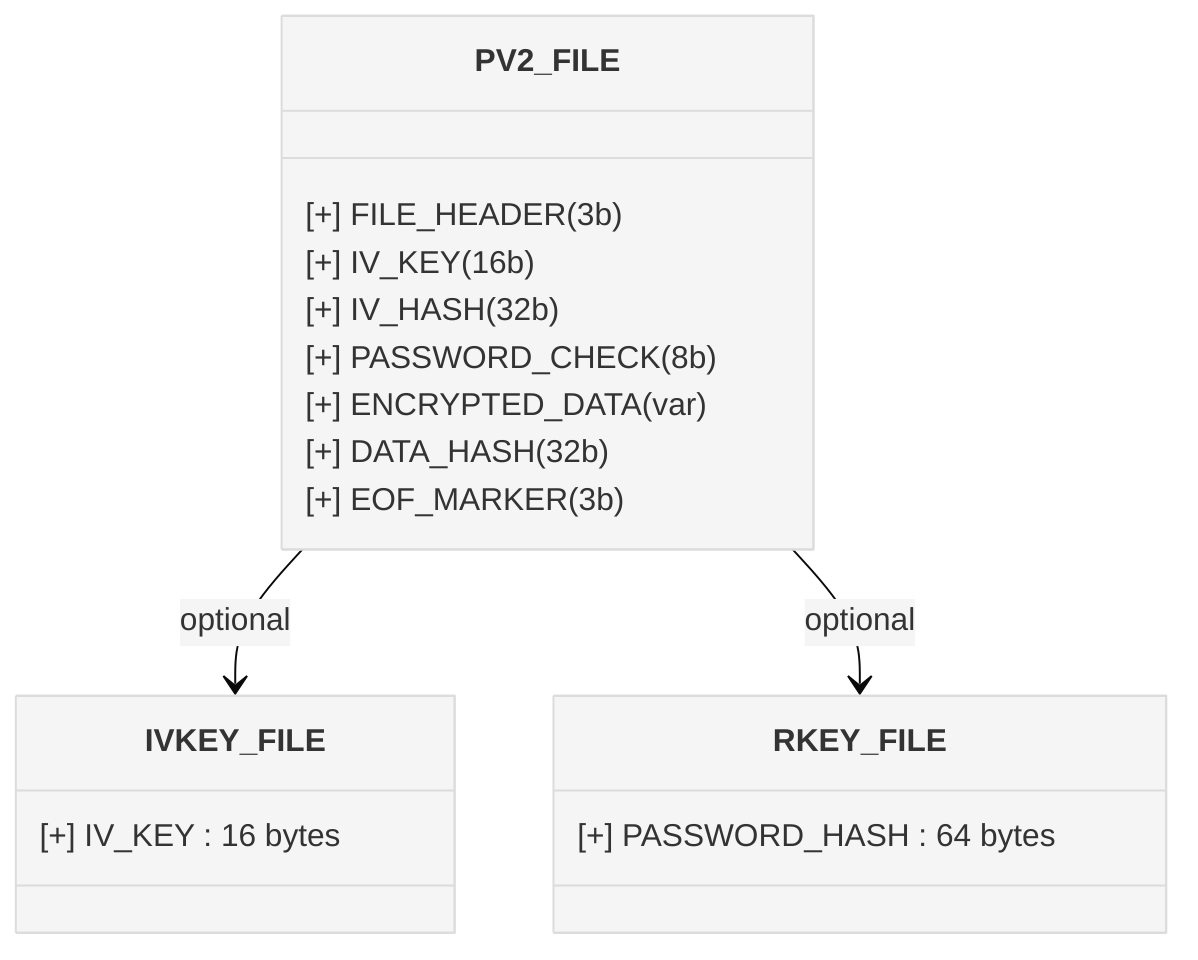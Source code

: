 %% specs/diagrams/file_structure.mmd
%%{init: {'theme': 'base', 'themeVariables': {'primaryColor': '#F5F5F5'}}}%%
classDiagram
    class PV2_FILE {
        [+] FILE_HEADER (3b)
        [+] IV_KEY (16b)
        [+] IV_HASH (32b)
        [+] PASSWORD_CHECK (8b)
        [+] ENCRYPTED_DATA (var)
        [+] DATA_HASH (32b)
        [+] EOF_MARKER (3b)
    }

    class IVKEY_FILE {
        [+] IV_KEY : 16 bytes
    }

    class RKEY_FILE {
        [+] PASSWORD_HASH : 64 bytes
    }

    PV2_FILE --> IVKEY_FILE : optional
    PV2_FILE --> RKEY_FILE : optional